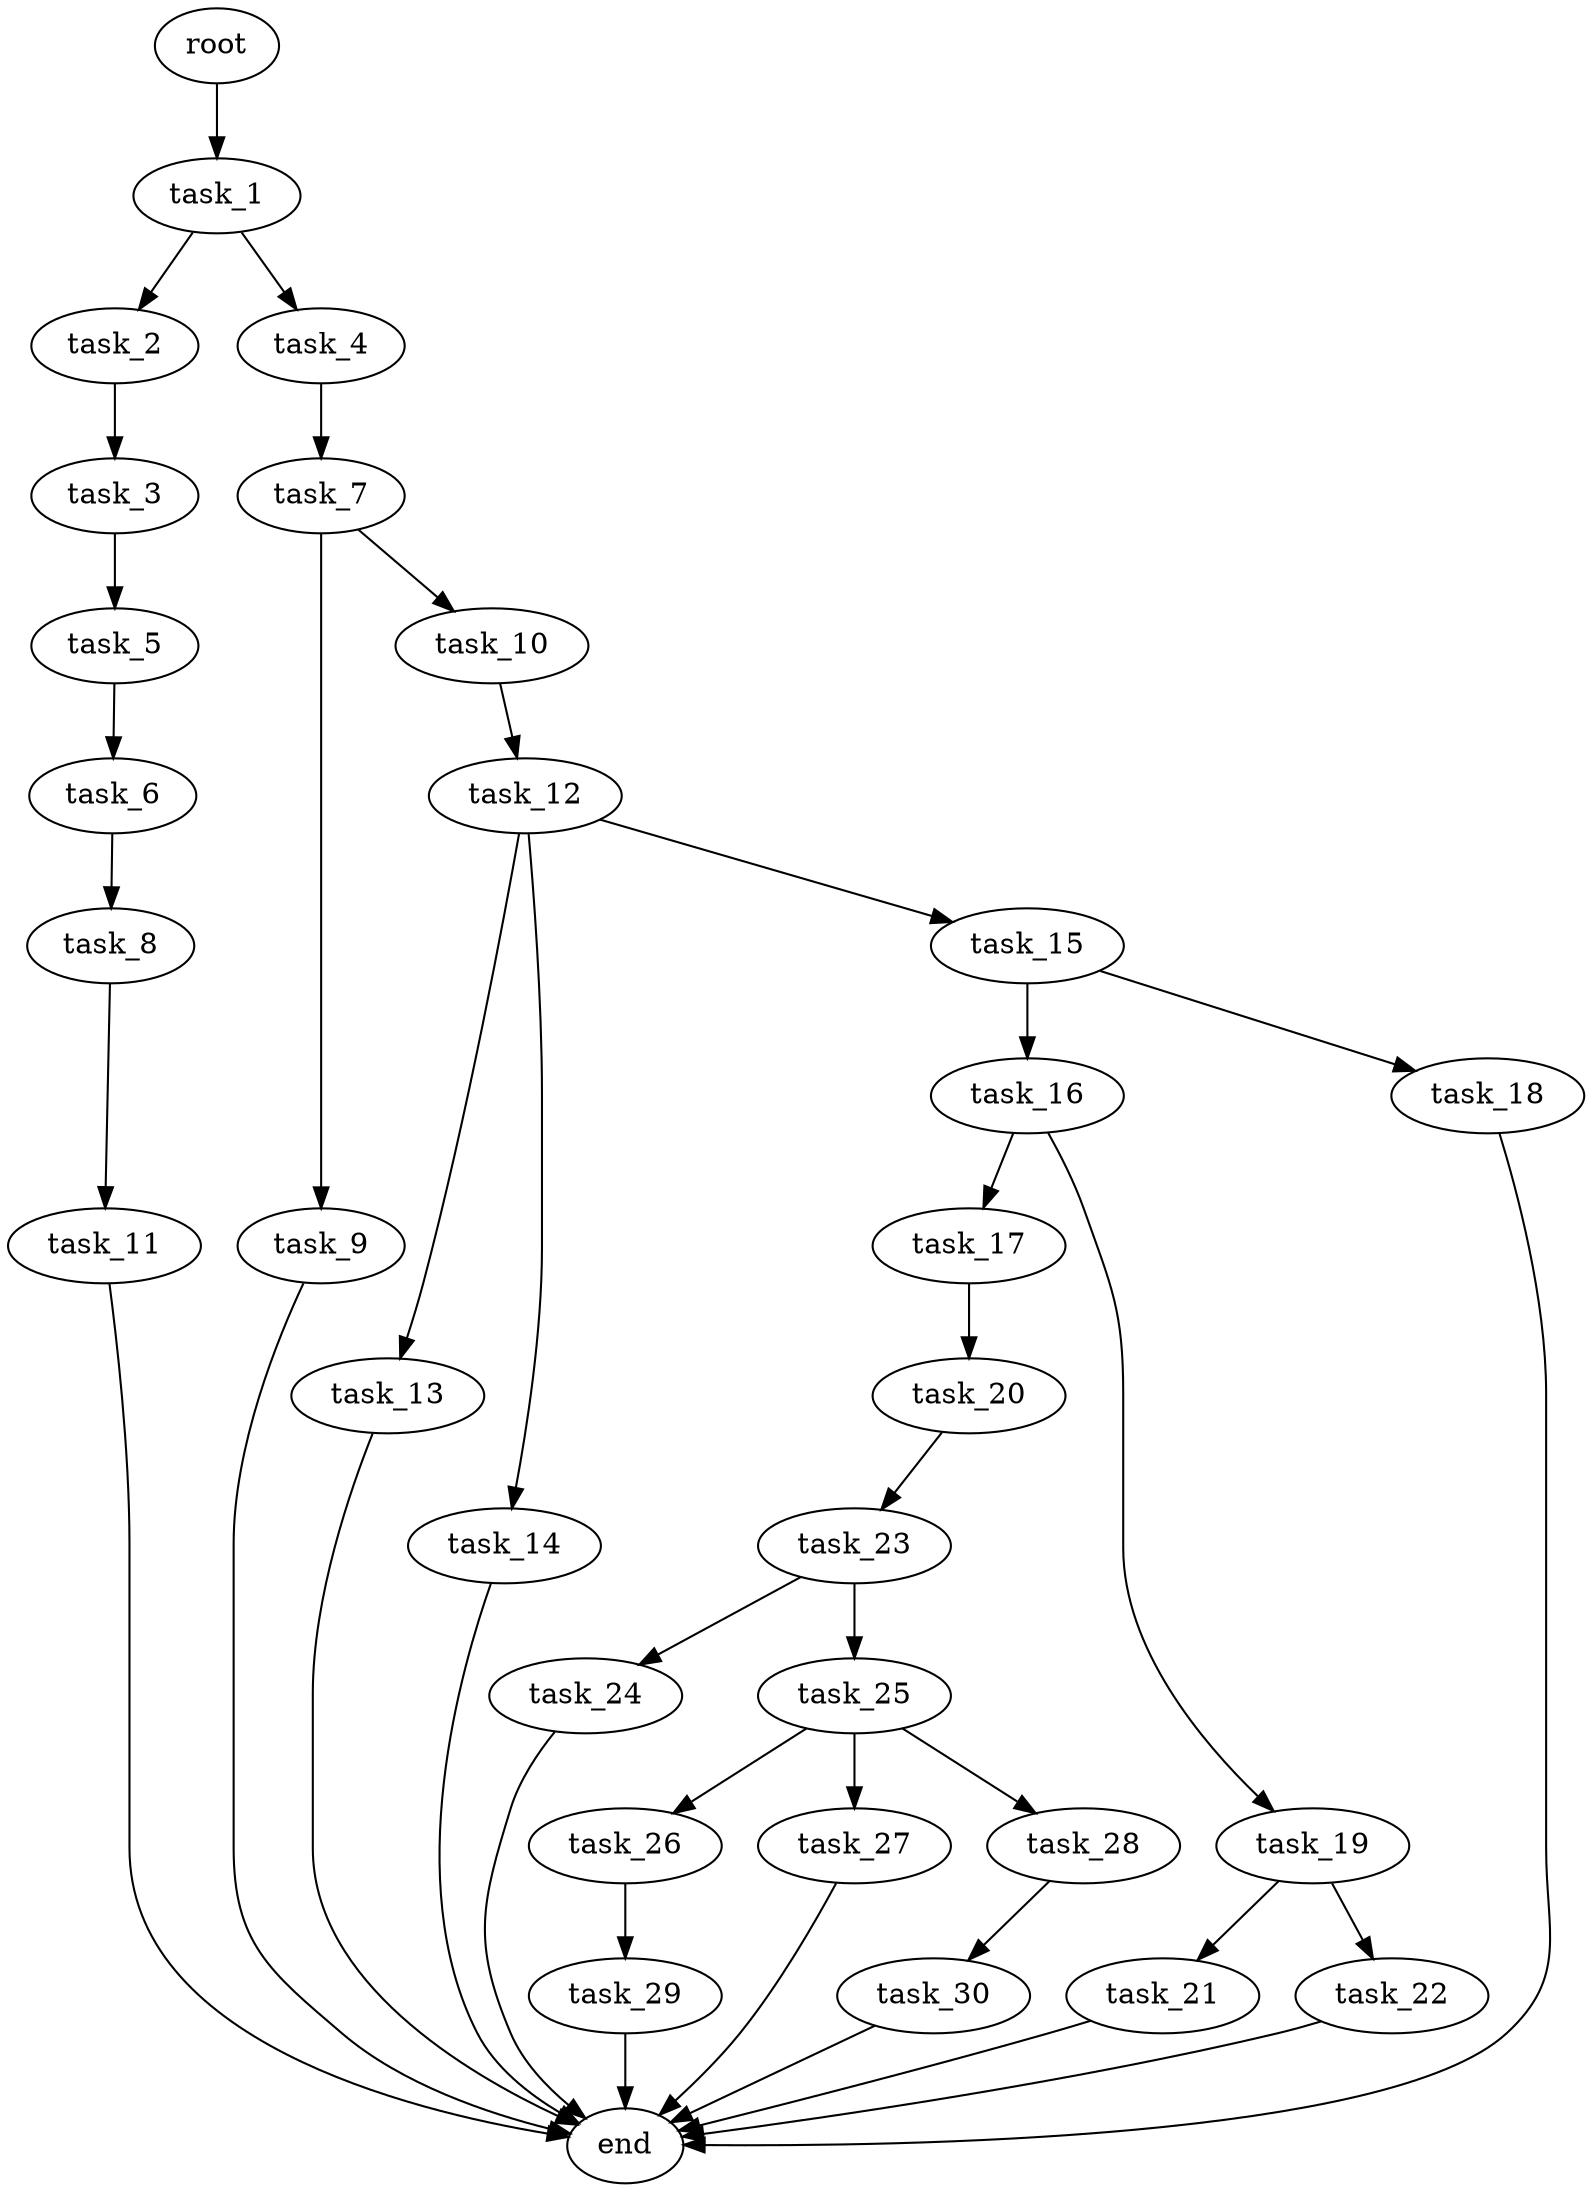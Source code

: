 digraph G {
  root [size="0.000000e+00"];
  task_1 [size="4.829965e+10"];
  task_2 [size="8.047077e+10"];
  task_3 [size="6.850223e+10"];
  task_4 [size="2.975041e+10"];
  task_5 [size="7.306573e+09"];
  task_6 [size="6.000704e+09"];
  task_7 [size="4.396615e+10"];
  task_8 [size="4.843027e+10"];
  task_9 [size="2.041026e+10"];
  task_10 [size="6.066996e+10"];
  task_11 [size="3.126512e+10"];
  task_12 [size="7.183910e+10"];
  task_13 [size="7.342263e+10"];
  task_14 [size="8.607913e+10"];
  task_15 [size="9.753766e+10"];
  task_16 [size="1.308531e+10"];
  task_17 [size="3.706031e+10"];
  task_18 [size="5.616951e+10"];
  task_19 [size="3.191840e+10"];
  task_20 [size="4.665259e+10"];
  task_21 [size="2.675449e+10"];
  task_22 [size="2.479941e+10"];
  task_23 [size="9.690197e+09"];
  task_24 [size="2.902830e+10"];
  task_25 [size="3.842114e+10"];
  task_26 [size="6.154159e+10"];
  task_27 [size="2.483455e+10"];
  task_28 [size="8.653210e+10"];
  task_29 [size="1.597837e+10"];
  task_30 [size="3.275031e+10"];
  end [size="0.000000e+00"];

  root -> task_1 [size="1.000000e-12"];
  task_1 -> task_2 [size="8.047077e+08"];
  task_1 -> task_4 [size="2.975041e+08"];
  task_2 -> task_3 [size="6.850223e+08"];
  task_3 -> task_5 [size="7.306573e+07"];
  task_4 -> task_7 [size="4.396615e+08"];
  task_5 -> task_6 [size="6.000704e+07"];
  task_6 -> task_8 [size="4.843027e+08"];
  task_7 -> task_9 [size="2.041026e+08"];
  task_7 -> task_10 [size="6.066996e+08"];
  task_8 -> task_11 [size="3.126512e+08"];
  task_9 -> end [size="1.000000e-12"];
  task_10 -> task_12 [size="7.183910e+08"];
  task_11 -> end [size="1.000000e-12"];
  task_12 -> task_13 [size="7.342263e+08"];
  task_12 -> task_14 [size="8.607913e+08"];
  task_12 -> task_15 [size="9.753766e+08"];
  task_13 -> end [size="1.000000e-12"];
  task_14 -> end [size="1.000000e-12"];
  task_15 -> task_16 [size="1.308531e+08"];
  task_15 -> task_18 [size="5.616951e+08"];
  task_16 -> task_17 [size="3.706031e+08"];
  task_16 -> task_19 [size="3.191840e+08"];
  task_17 -> task_20 [size="4.665259e+08"];
  task_18 -> end [size="1.000000e-12"];
  task_19 -> task_21 [size="2.675449e+08"];
  task_19 -> task_22 [size="2.479941e+08"];
  task_20 -> task_23 [size="9.690197e+07"];
  task_21 -> end [size="1.000000e-12"];
  task_22 -> end [size="1.000000e-12"];
  task_23 -> task_24 [size="2.902830e+08"];
  task_23 -> task_25 [size="3.842114e+08"];
  task_24 -> end [size="1.000000e-12"];
  task_25 -> task_26 [size="6.154159e+08"];
  task_25 -> task_27 [size="2.483455e+08"];
  task_25 -> task_28 [size="8.653210e+08"];
  task_26 -> task_29 [size="1.597837e+08"];
  task_27 -> end [size="1.000000e-12"];
  task_28 -> task_30 [size="3.275031e+08"];
  task_29 -> end [size="1.000000e-12"];
  task_30 -> end [size="1.000000e-12"];
}
